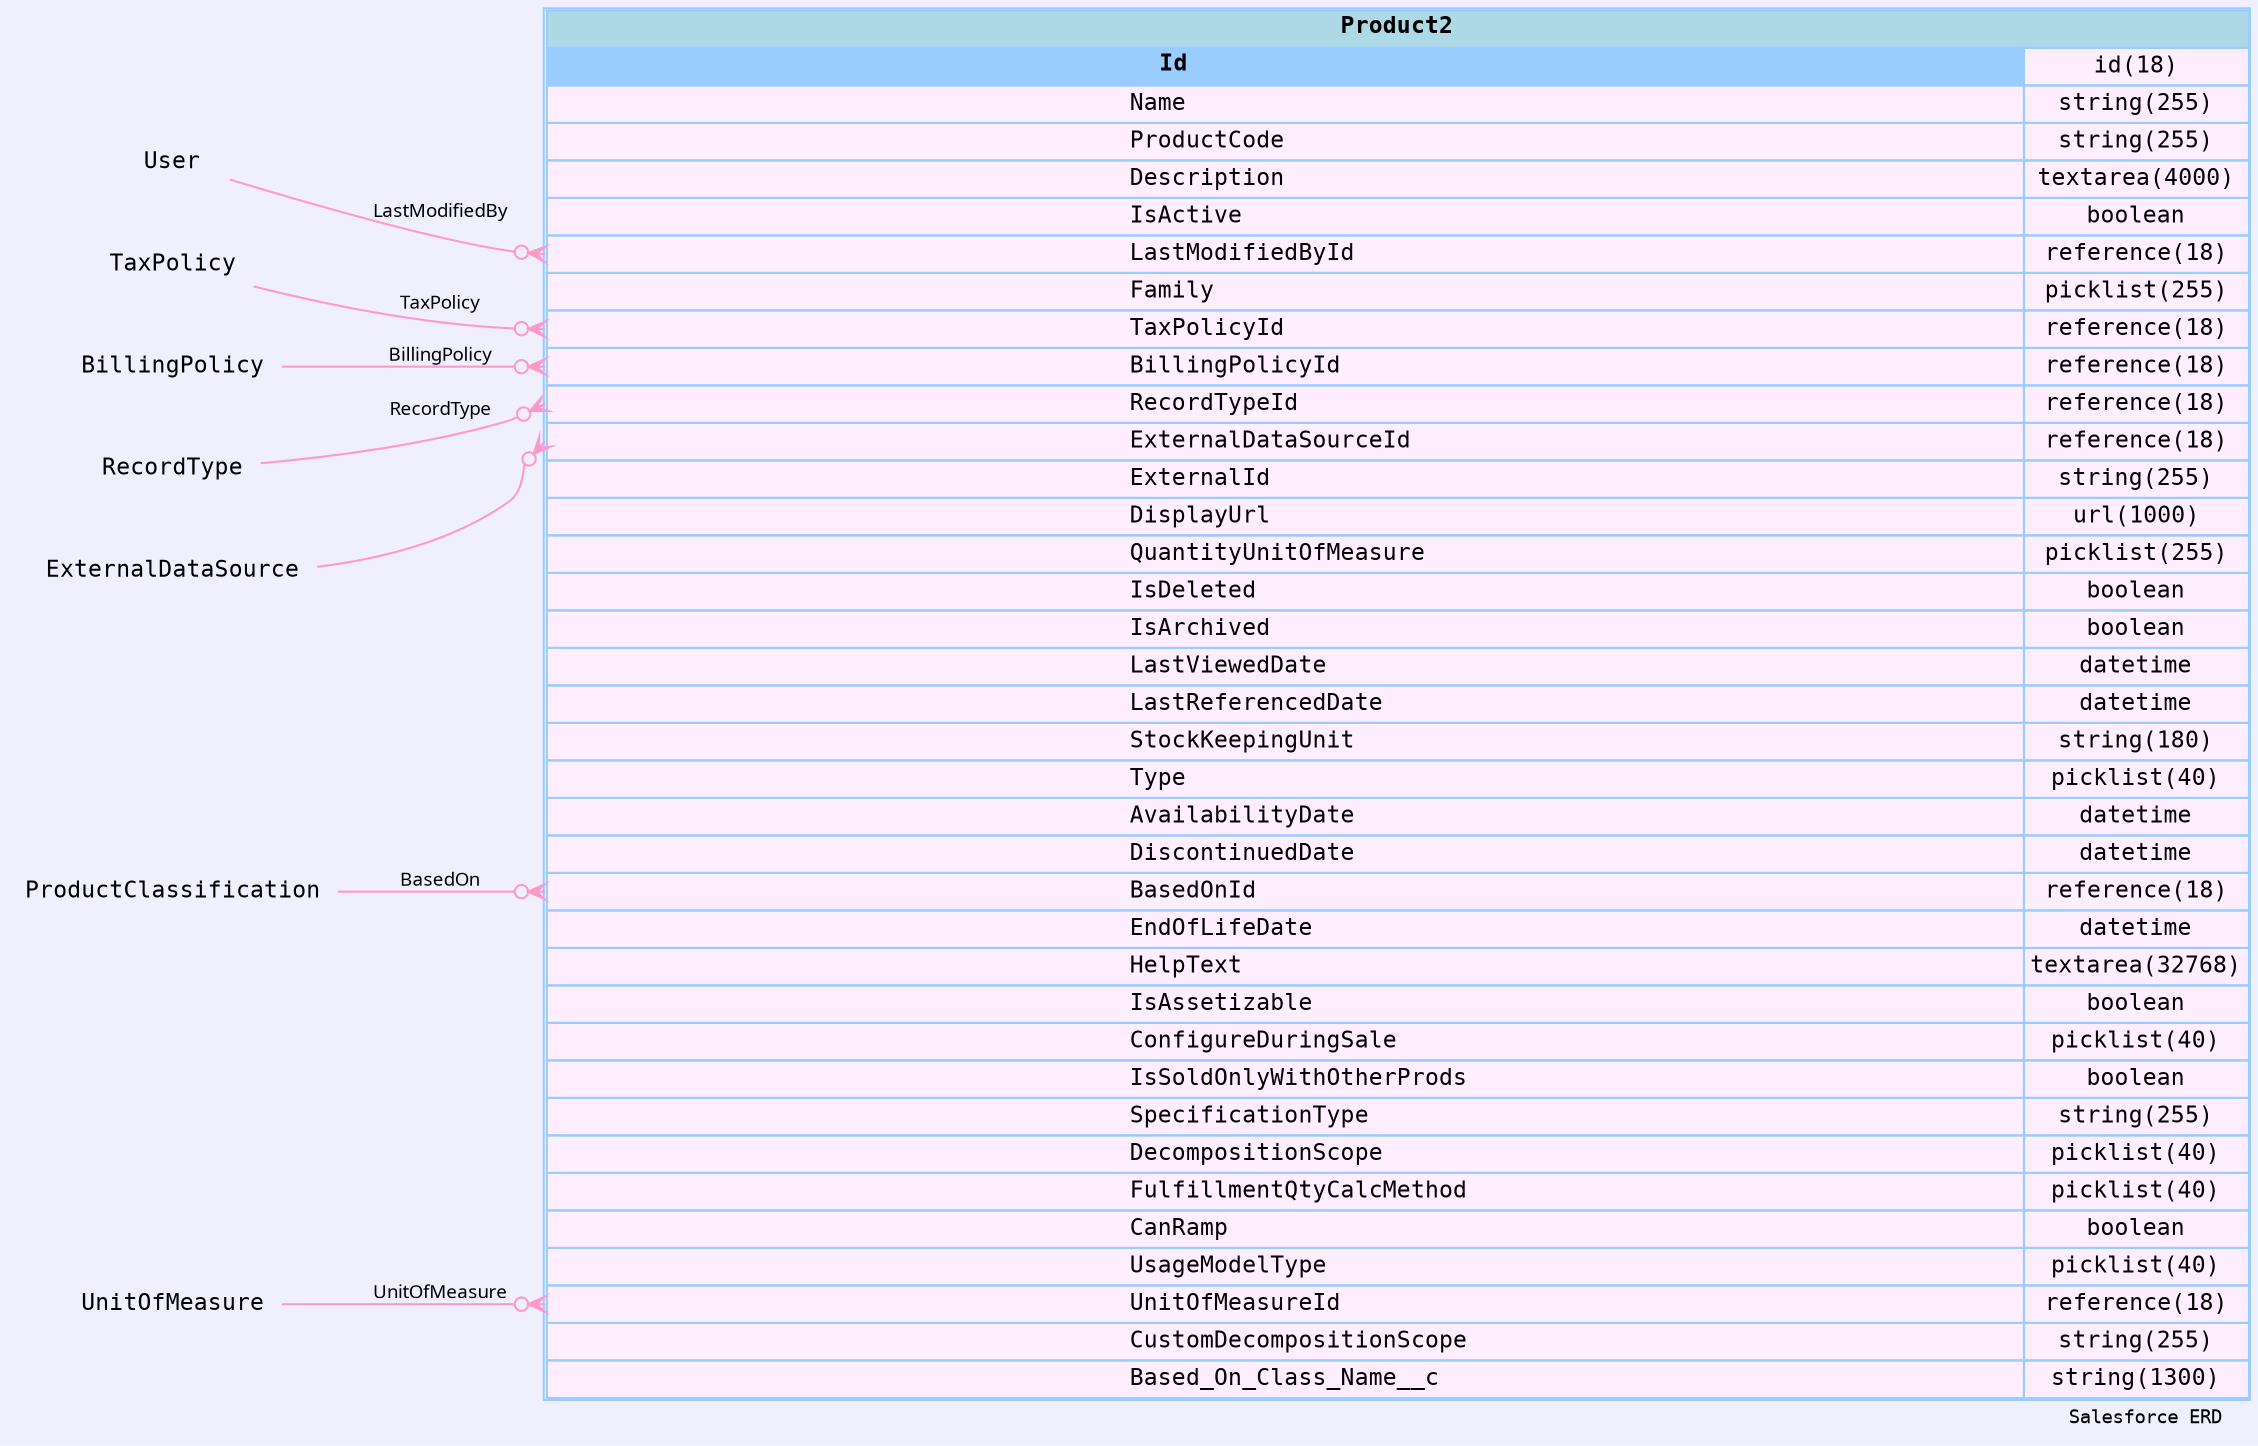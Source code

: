 
        digraph "Salesforce+ ERD" {  
            graph [  
              rankdir="RL"  
              bgcolor="#efeffd"  
              label="Salesforce ERD "  
              labeljust="r"  
              nodesep="0.18"  
              ranksep="0.46"        
              fontname="Courier"  
              fontsize="9"  
            ];  
            node [  
              fontname="Courier"  
              fontsize="11"  
              shape="plaintext"  
              color="#99ccff"  
            ];  
            edge [ arrowsize="0.8"   ];
        
            Product2 [shape=none, margin=0, label=<
                <table border="1" cellborder="1" cellspacing="0" bgcolor="#ffeeff" >   
                  <tr><td colspan="3" bgcolor="lightblue"><b>Product2</b></td></tr>
             <tr>
                                        <td  bgcolor="#99ccff" port="Id" align="left">
                                           <b>Id</b>
                                        </td><td>id(18)</td></tr> <tr>
                                         <td port="Name" align="left">
                                         Name
                                       </td><td>string(255)</td></tr> <tr>
                                         <td port="ProductCode" align="left">
                                         ProductCode
                                       </td><td>string(255)</td></tr> <tr>
                                         <td port="Description" align="left">
                                         Description
                                       </td><td>textarea(4000)</td></tr> <tr>
                                         <td port="IsActive" align="left">
                                         IsActive
                                       </td><td>boolean</td></tr> <tr>
                                         <td port="LastModifiedById" align="left">
                                         LastModifiedById
                                       </td><td>reference(18)</td></tr> <tr>
                                         <td port="Family" align="left">
                                         Family
                                       </td><td>picklist(255)</td></tr> <tr>
                                         <td port="TaxPolicyId" align="left">
                                         TaxPolicyId
                                       </td><td>reference(18)</td></tr> <tr>
                                         <td port="BillingPolicyId" align="left">
                                         BillingPolicyId
                                       </td><td>reference(18)</td></tr> <tr>
                                         <td port="RecordTypeId" align="left">
                                         RecordTypeId
                                       </td><td>reference(18)</td></tr> <tr>
                                         <td port="ExternalDataSourceId" align="left">
                                         ExternalDataSourceId
                                       </td><td>reference(18)</td></tr> <tr>
                                         <td port="ExternalId" align="left">
                                         ExternalId
                                       </td><td>string(255)</td></tr> <tr>
                                         <td port="DisplayUrl" align="left">
                                         DisplayUrl
                                       </td><td>url(1000)</td></tr> <tr>
                                         <td port="QuantityUnitOfMeasure" align="left">
                                         QuantityUnitOfMeasure
                                       </td><td>picklist(255)</td></tr> <tr>
                                         <td port="IsDeleted" align="left">
                                         IsDeleted
                                       </td><td>boolean</td></tr> <tr>
                                         <td port="IsArchived" align="left">
                                         IsArchived
                                       </td><td>boolean</td></tr> <tr>
                                         <td port="LastViewedDate" align="left">
                                         LastViewedDate
                                       </td><td>datetime</td></tr> <tr>
                                         <td port="LastReferencedDate" align="left">
                                         LastReferencedDate
                                       </td><td>datetime</td></tr> <tr>
                                         <td port="StockKeepingUnit" align="left">
                                         StockKeepingUnit
                                       </td><td>string(180)</td></tr> <tr>
                                         <td port="Type" align="left">
                                         Type
                                       </td><td>picklist(40)</td></tr> <tr>
                                         <td port="AvailabilityDate" align="left">
                                         AvailabilityDate
                                       </td><td>datetime</td></tr> <tr>
                                         <td port="DiscontinuedDate" align="left">
                                         DiscontinuedDate
                                       </td><td>datetime</td></tr> <tr>
                                         <td port="BasedOnId" align="left">
                                         BasedOnId
                                       </td><td>reference(18)</td></tr> <tr>
                                         <td port="EndOfLifeDate" align="left">
                                         EndOfLifeDate
                                       </td><td>datetime</td></tr> <tr>
                                         <td port="HelpText" align="left">
                                         HelpText
                                       </td><td>textarea(32768)</td></tr> <tr>
                                         <td port="IsAssetizable" align="left">
                                         IsAssetizable
                                       </td><td>boolean</td></tr> <tr>
                                         <td port="ConfigureDuringSale" align="left">
                                         ConfigureDuringSale
                                       </td><td>picklist(40)</td></tr> <tr>
                                         <td port="IsSoldOnlyWithOtherProds" align="left">
                                         IsSoldOnlyWithOtherProds
                                       </td><td>boolean</td></tr> <tr>
                                         <td port="SpecificationType" align="left">
                                         SpecificationType
                                       </td><td>string(255)</td></tr> <tr>
                                         <td port="DecompositionScope" align="left">
                                         DecompositionScope
                                       </td><td>picklist(40)</td></tr> <tr>
                                         <td port="FulfillmentQtyCalcMethod" align="left">
                                         FulfillmentQtyCalcMethod
                                       </td><td>picklist(40)</td></tr> <tr>
                                         <td port="CanRamp" align="left">
                                         CanRamp
                                       </td><td>boolean</td></tr> <tr>
                                         <td port="UsageModelType" align="left">
                                         UsageModelType
                                       </td><td>picklist(40)</td></tr> <tr>
                                         <td port="UnitOfMeasureId" align="left">
                                         UnitOfMeasureId
                                       </td><td>reference(18)</td></tr> <tr>
                                         <td port="CustomDecompositionScope" align="left">
                                         CustomDecompositionScope
                                       </td><td>string(255)</td></tr> <tr>
                                         <td port="Based_On_Class_Name__c" align="left">
                                         Based_On_Class_Name__c
                                       </td><td>string(1300)</td></tr>            
                </table>
                >
                  URL="#"
                  tooltip=" Product2 "
                ];
            
                            "Product2" : "LastModifiedById": w -> 
                                  "User" : "Id" 
                                           : e 
                                          [arrowhead=none 
                                           dir=back 
                                           arrowtail=crowodot 
                                           color="#ff99cc"
                                           label="LastModifiedBy"
                                           fontname="Monaco"
                                           fontsize="9"
                                          ];
                      
                            "Product2" : "TaxPolicyId": w -> 
                                  "TaxPolicy" : "Id" 
                                           : e 
                                          [arrowhead=none 
                                           dir=back 
                                           arrowtail=crowodot 
                                           color="#ff99cc"
                                           label="TaxPolicy"
                                           fontname="Monaco"
                                           fontsize="9"
                                          ];
                      
                            "Product2" : "BillingPolicyId": w -> 
                                  "BillingPolicy" : "Id" 
                                           : e 
                                          [arrowhead=none 
                                           dir=back 
                                           arrowtail=crowodot 
                                           color="#ff99cc"
                                           label="BillingPolicy"
                                           fontname="Monaco"
                                           fontsize="9"
                                          ];
                      
                            "Product2" : "RecordTypeId": w -> 
                                  "RecordType" : "Id" 
                                           : e 
                                          [arrowhead=none 
                                           dir=back 
                                           arrowtail=crowodot 
                                           color="#ff99cc"
                                           label="RecordType"
                                           fontname="Monaco"
                                           fontsize="9"
                                          ];
                      
                            "Product2" : "ExternalDataSourceId": w -> 
                                  "ExternalDataSource" : "Id" 
                                           : e 
                                          [arrowhead=none 
                                           dir=back 
                                           arrowtail=crowodot 
                                           color="#ff99cc"
                                           label=""
                                           fontname="Monaco"
                                           fontsize="9"
                                          ];
                      
                            "Product2" : "BasedOnId": w -> 
                                  "ProductClassification" : "Id" 
                                           : e 
                                          [arrowhead=none 
                                           dir=back 
                                           arrowtail=crowodot 
                                           color="#ff99cc"
                                           label="BasedOn"
                                           fontname="Monaco"
                                           fontsize="9"
                                          ];
                      
                            "Product2" : "UnitOfMeasureId": w -> 
                                  "UnitOfMeasure" : "Id" 
                                           : e 
                                          [arrowhead=none 
                                           dir=back 
                                           arrowtail=crowodot 
                                           color="#ff99cc"
                                           label="UnitOfMeasure"
                                           fontname="Monaco"
                                           fontsize="9"
                                          ];
                      }